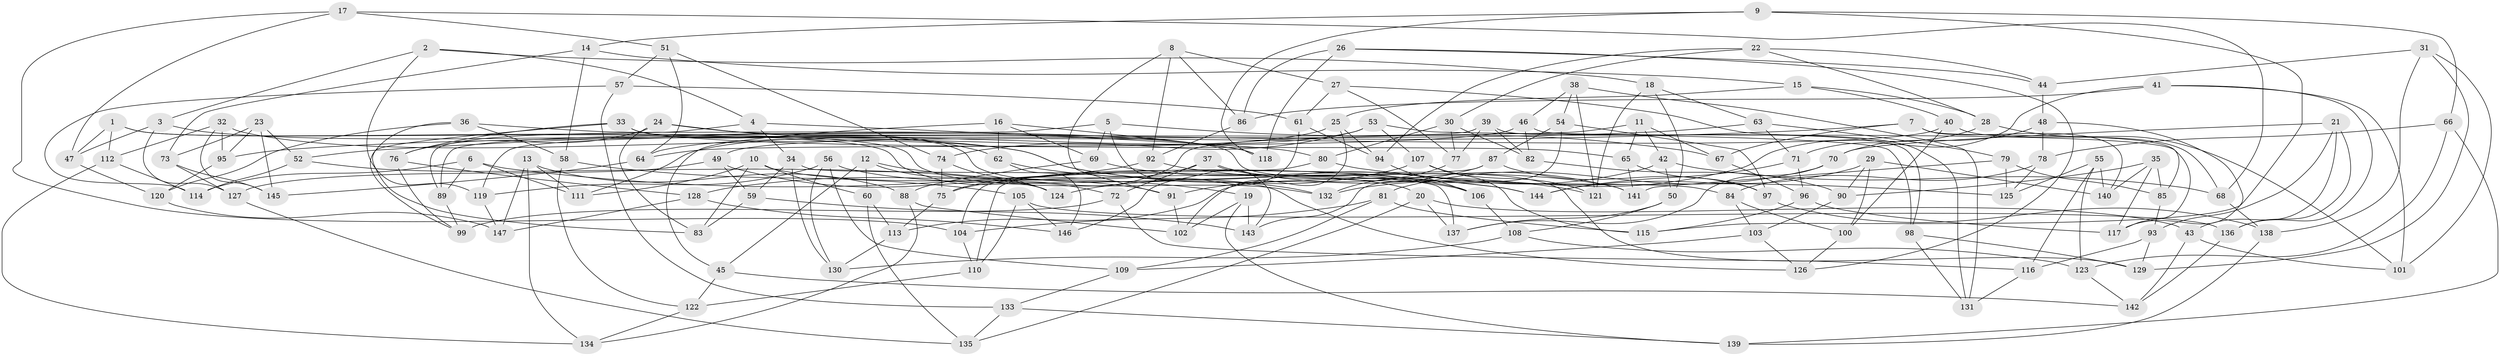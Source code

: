 // coarse degree distribution, {10: 0.0945945945945946, 3: 0.08108108108108109, 4: 0.6486486486486487, 11: 0.06756756756756757, 8: 0.013513513513513514, 6: 0.013513513513513514, 9: 0.05405405405405406, 12: 0.013513513513513514, 7: 0.013513513513513514}
// Generated by graph-tools (version 1.1) at 2025/53/03/04/25 22:53:30]
// undirected, 147 vertices, 294 edges
graph export_dot {
  node [color=gray90,style=filled];
  1;
  2;
  3;
  4;
  5;
  6;
  7;
  8;
  9;
  10;
  11;
  12;
  13;
  14;
  15;
  16;
  17;
  18;
  19;
  20;
  21;
  22;
  23;
  24;
  25;
  26;
  27;
  28;
  29;
  30;
  31;
  32;
  33;
  34;
  35;
  36;
  37;
  38;
  39;
  40;
  41;
  42;
  43;
  44;
  45;
  46;
  47;
  48;
  49;
  50;
  51;
  52;
  53;
  54;
  55;
  56;
  57;
  58;
  59;
  60;
  61;
  62;
  63;
  64;
  65;
  66;
  67;
  68;
  69;
  70;
  71;
  72;
  73;
  74;
  75;
  76;
  77;
  78;
  79;
  80;
  81;
  82;
  83;
  84;
  85;
  86;
  87;
  88;
  89;
  90;
  91;
  92;
  93;
  94;
  95;
  96;
  97;
  98;
  99;
  100;
  101;
  102;
  103;
  104;
  105;
  106;
  107;
  108;
  109;
  110;
  111;
  112;
  113;
  114;
  115;
  116;
  117;
  118;
  119;
  120;
  121;
  122;
  123;
  124;
  125;
  126;
  127;
  128;
  129;
  130;
  131;
  132;
  133;
  134;
  135;
  136;
  137;
  138;
  139;
  140;
  141;
  142;
  143;
  144;
  145;
  146;
  147;
  1 -- 132;
  1 -- 72;
  1 -- 47;
  1 -- 112;
  2 -- 119;
  2 -- 3;
  2 -- 4;
  2 -- 18;
  3 -- 47;
  3 -- 144;
  3 -- 127;
  4 -- 34;
  4 -- 89;
  4 -- 80;
  5 -- 89;
  5 -- 143;
  5 -- 67;
  5 -- 69;
  6 -- 111;
  6 -- 114;
  6 -- 144;
  6 -- 89;
  7 -- 140;
  7 -- 67;
  7 -- 52;
  7 -- 85;
  8 -- 86;
  8 -- 91;
  8 -- 92;
  8 -- 27;
  9 -- 66;
  9 -- 14;
  9 -- 118;
  9 -- 115;
  10 -- 111;
  10 -- 83;
  10 -- 60;
  10 -- 20;
  11 -- 67;
  11 -- 65;
  11 -- 75;
  11 -- 42;
  12 -- 19;
  12 -- 60;
  12 -- 45;
  12 -- 124;
  13 -- 88;
  13 -- 147;
  13 -- 134;
  13 -- 111;
  14 -- 15;
  14 -- 58;
  14 -- 73;
  15 -- 40;
  15 -- 28;
  15 -- 25;
  16 -- 62;
  16 -- 118;
  16 -- 45;
  16 -- 69;
  17 -- 68;
  17 -- 104;
  17 -- 51;
  17 -- 47;
  18 -- 121;
  18 -- 63;
  18 -- 50;
  19 -- 102;
  19 -- 143;
  19 -- 139;
  20 -- 137;
  20 -- 43;
  20 -- 135;
  21 -- 93;
  21 -- 136;
  21 -- 70;
  21 -- 43;
  22 -- 94;
  22 -- 28;
  22 -- 30;
  22 -- 44;
  23 -- 73;
  23 -- 95;
  23 -- 52;
  23 -- 145;
  24 -- 62;
  24 -- 76;
  24 -- 83;
  24 -- 118;
  25 -- 64;
  25 -- 102;
  25 -- 94;
  26 -- 44;
  26 -- 86;
  26 -- 126;
  26 -- 118;
  27 -- 77;
  27 -- 131;
  27 -- 61;
  28 -- 101;
  28 -- 132;
  29 -- 100;
  29 -- 140;
  29 -- 90;
  29 -- 144;
  30 -- 80;
  30 -- 77;
  30 -- 82;
  31 -- 129;
  31 -- 101;
  31 -- 138;
  31 -- 44;
  32 -- 145;
  32 -- 95;
  32 -- 112;
  32 -- 106;
  33 -- 65;
  33 -- 126;
  33 -- 76;
  33 -- 99;
  34 -- 130;
  34 -- 137;
  34 -- 59;
  35 -- 90;
  35 -- 117;
  35 -- 85;
  35 -- 140;
  36 -- 120;
  36 -- 83;
  36 -- 84;
  36 -- 58;
  37 -- 141;
  37 -- 72;
  37 -- 129;
  37 -- 75;
  38 -- 121;
  38 -- 54;
  38 -- 131;
  38 -- 46;
  39 -- 82;
  39 -- 77;
  39 -- 119;
  39 -- 98;
  40 -- 100;
  40 -- 68;
  40 -- 49;
  41 -- 71;
  41 -- 101;
  41 -- 86;
  41 -- 136;
  42 -- 50;
  42 -- 68;
  42 -- 113;
  43 -- 101;
  43 -- 142;
  44 -- 48;
  45 -- 142;
  45 -- 122;
  46 -- 117;
  46 -- 64;
  46 -- 82;
  47 -- 120;
  48 -- 117;
  48 -- 78;
  48 -- 70;
  49 -- 59;
  49 -- 127;
  49 -- 91;
  50 -- 137;
  50 -- 108;
  51 -- 64;
  51 -- 74;
  51 -- 57;
  52 -- 124;
  52 -- 114;
  53 -- 107;
  53 -- 111;
  53 -- 98;
  53 -- 74;
  54 -- 97;
  54 -- 143;
  54 -- 87;
  55 -- 123;
  55 -- 116;
  55 -- 140;
  55 -- 125;
  56 -- 141;
  56 -- 109;
  56 -- 119;
  56 -- 130;
  57 -- 133;
  57 -- 61;
  57 -- 114;
  58 -- 122;
  58 -- 105;
  59 -- 83;
  59 -- 143;
  60 -- 135;
  60 -- 113;
  61 -- 146;
  61 -- 94;
  62 -- 132;
  62 -- 146;
  63 -- 79;
  63 -- 71;
  63 -- 95;
  64 -- 145;
  65 -- 141;
  65 -- 97;
  66 -- 139;
  66 -- 123;
  66 -- 78;
  67 -- 96;
  68 -- 138;
  69 -- 106;
  69 -- 88;
  70 -- 137;
  70 -- 81;
  71 -- 96;
  71 -- 144;
  72 -- 99;
  72 -- 116;
  73 -- 127;
  73 -- 145;
  74 -- 75;
  74 -- 124;
  75 -- 113;
  76 -- 128;
  76 -- 99;
  77 -- 132;
  78 -- 84;
  78 -- 125;
  79 -- 85;
  79 -- 125;
  79 -- 141;
  80 -- 125;
  80 -- 104;
  81 -- 115;
  81 -- 109;
  81 -- 104;
  82 -- 90;
  84 -- 103;
  84 -- 100;
  85 -- 93;
  86 -- 92;
  87 -- 110;
  87 -- 91;
  87 -- 97;
  88 -- 102;
  88 -- 134;
  89 -- 99;
  90 -- 103;
  91 -- 102;
  92 -- 128;
  92 -- 121;
  93 -- 129;
  93 -- 116;
  94 -- 106;
  95 -- 120;
  96 -- 117;
  96 -- 115;
  97 -- 138;
  98 -- 129;
  98 -- 131;
  100 -- 126;
  103 -- 126;
  103 -- 109;
  104 -- 110;
  105 -- 146;
  105 -- 110;
  105 -- 136;
  106 -- 108;
  107 -- 121;
  107 -- 115;
  107 -- 124;
  108 -- 123;
  108 -- 130;
  109 -- 133;
  110 -- 122;
  112 -- 114;
  112 -- 134;
  113 -- 130;
  116 -- 131;
  119 -- 147;
  120 -- 147;
  122 -- 134;
  123 -- 142;
  127 -- 135;
  128 -- 147;
  128 -- 146;
  133 -- 135;
  133 -- 139;
  136 -- 142;
  138 -- 139;
}
